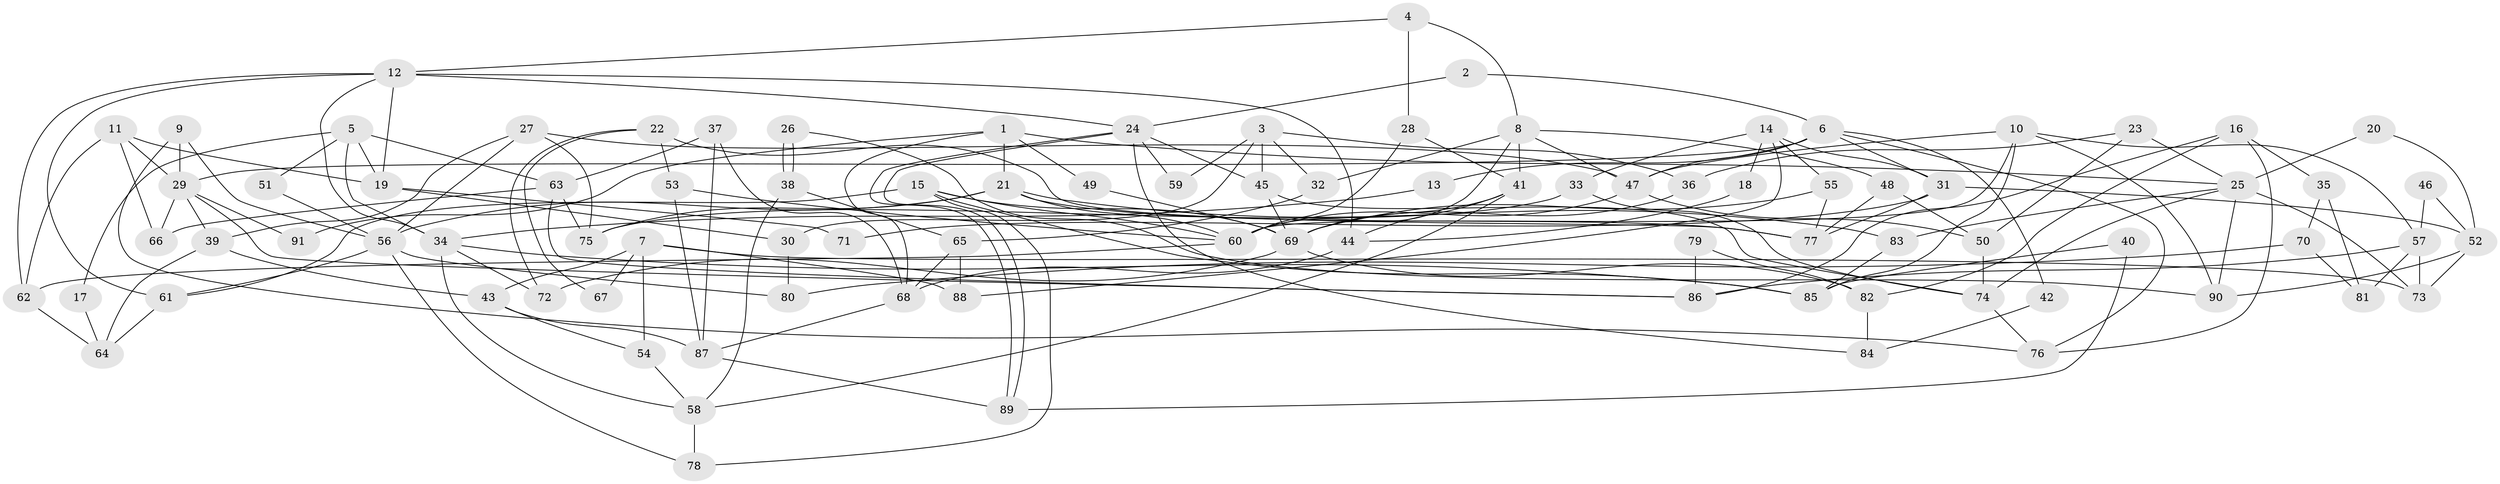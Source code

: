// Generated by graph-tools (version 1.1) at 2025/26/03/09/25 03:26:12]
// undirected, 91 vertices, 182 edges
graph export_dot {
graph [start="1"]
  node [color=gray90,style=filled];
  1;
  2;
  3;
  4;
  5;
  6;
  7;
  8;
  9;
  10;
  11;
  12;
  13;
  14;
  15;
  16;
  17;
  18;
  19;
  20;
  21;
  22;
  23;
  24;
  25;
  26;
  27;
  28;
  29;
  30;
  31;
  32;
  33;
  34;
  35;
  36;
  37;
  38;
  39;
  40;
  41;
  42;
  43;
  44;
  45;
  46;
  47;
  48;
  49;
  50;
  51;
  52;
  53;
  54;
  55;
  56;
  57;
  58;
  59;
  60;
  61;
  62;
  63;
  64;
  65;
  66;
  67;
  68;
  69;
  70;
  71;
  72;
  73;
  74;
  75;
  76;
  77;
  78;
  79;
  80;
  81;
  82;
  83;
  84;
  85;
  86;
  87;
  88;
  89;
  90;
  91;
  1 -- 21;
  1 -- 68;
  1 -- 25;
  1 -- 49;
  1 -- 91;
  2 -- 6;
  2 -- 24;
  3 -- 45;
  3 -- 36;
  3 -- 30;
  3 -- 32;
  3 -- 59;
  4 -- 28;
  4 -- 8;
  4 -- 12;
  5 -- 34;
  5 -- 19;
  5 -- 17;
  5 -- 51;
  5 -- 63;
  6 -- 47;
  6 -- 29;
  6 -- 13;
  6 -- 31;
  6 -- 42;
  6 -- 76;
  7 -- 88;
  7 -- 43;
  7 -- 54;
  7 -- 67;
  7 -- 73;
  8 -- 47;
  8 -- 60;
  8 -- 32;
  8 -- 41;
  8 -- 48;
  9 -- 29;
  9 -- 76;
  9 -- 56;
  10 -- 85;
  10 -- 90;
  10 -- 47;
  10 -- 57;
  10 -- 60;
  11 -- 62;
  11 -- 29;
  11 -- 19;
  11 -- 66;
  12 -- 61;
  12 -- 19;
  12 -- 24;
  12 -- 34;
  12 -- 44;
  12 -- 62;
  13 -- 34;
  14 -- 31;
  14 -- 33;
  14 -- 18;
  14 -- 55;
  14 -- 88;
  15 -- 69;
  15 -- 78;
  15 -- 60;
  15 -- 61;
  15 -- 85;
  16 -- 86;
  16 -- 76;
  16 -- 35;
  16 -- 82;
  17 -- 64;
  18 -- 44;
  19 -- 30;
  19 -- 71;
  20 -- 52;
  20 -- 25;
  21 -- 60;
  21 -- 56;
  21 -- 75;
  21 -- 77;
  21 -- 83;
  22 -- 72;
  22 -- 77;
  22 -- 53;
  22 -- 67;
  23 -- 25;
  23 -- 50;
  23 -- 36;
  24 -- 89;
  24 -- 89;
  24 -- 45;
  24 -- 59;
  24 -- 84;
  25 -- 83;
  25 -- 73;
  25 -- 74;
  25 -- 90;
  26 -- 38;
  26 -- 38;
  26 -- 90;
  27 -- 47;
  27 -- 75;
  27 -- 39;
  27 -- 56;
  28 -- 60;
  28 -- 41;
  29 -- 39;
  29 -- 86;
  29 -- 66;
  29 -- 91;
  30 -- 80;
  31 -- 77;
  31 -- 52;
  31 -- 71;
  32 -- 65;
  33 -- 74;
  33 -- 75;
  34 -- 58;
  34 -- 72;
  34 -- 85;
  35 -- 70;
  35 -- 81;
  36 -- 69;
  37 -- 87;
  37 -- 63;
  37 -- 68;
  38 -- 58;
  38 -- 65;
  39 -- 64;
  39 -- 43;
  40 -- 89;
  40 -- 85;
  41 -- 44;
  41 -- 58;
  41 -- 69;
  42 -- 84;
  43 -- 87;
  43 -- 54;
  44 -- 68;
  45 -- 74;
  45 -- 69;
  46 -- 57;
  46 -- 52;
  47 -- 60;
  47 -- 50;
  48 -- 77;
  48 -- 50;
  49 -- 69;
  50 -- 74;
  51 -- 56;
  52 -- 73;
  52 -- 90;
  53 -- 60;
  53 -- 87;
  54 -- 58;
  55 -- 69;
  55 -- 77;
  56 -- 61;
  56 -- 78;
  56 -- 80;
  57 -- 73;
  57 -- 81;
  57 -- 86;
  58 -- 78;
  60 -- 62;
  61 -- 64;
  62 -- 64;
  63 -- 66;
  63 -- 75;
  63 -- 86;
  65 -- 68;
  65 -- 88;
  68 -- 87;
  69 -- 72;
  69 -- 82;
  70 -- 80;
  70 -- 81;
  74 -- 76;
  79 -- 86;
  79 -- 82;
  82 -- 84;
  83 -- 85;
  87 -- 89;
}
